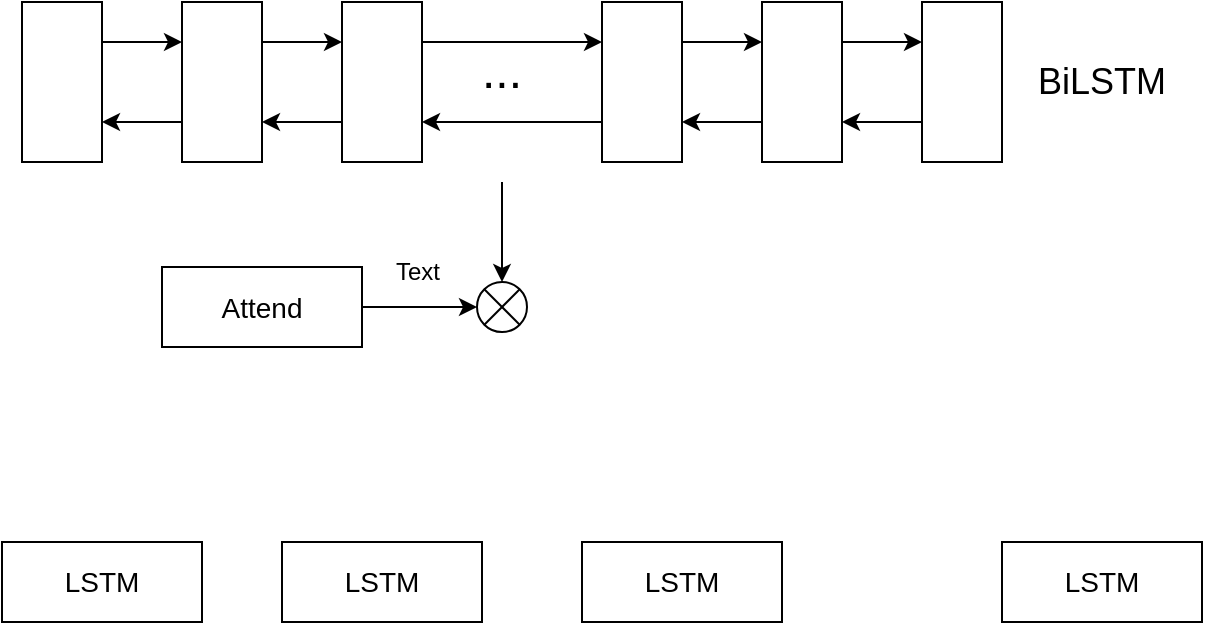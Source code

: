 <mxfile version="21.2.6" type="github">
  <diagram name="第 1 页" id="1YE64Tq5gwD037m5LfWU">
    <mxGraphModel dx="587" dy="-896" grid="1" gridSize="10" guides="1" tooltips="1" connect="1" arrows="1" fold="1" page="1" pageScale="1" pageWidth="827" pageHeight="1169" math="0" shadow="0">
      <root>
        <mxCell id="0" />
        <mxCell id="1" parent="0" />
        <mxCell id="iHjKbRGuj_KRm2_eMrjR-1" style="edgeStyle=orthogonalEdgeStyle;rounded=0;orthogonalLoop=1;jettySize=auto;html=1;exitX=1;exitY=0.25;exitDx=0;exitDy=0;entryX=0;entryY=0.25;entryDx=0;entryDy=0;" edge="1" parent="1" source="iHjKbRGuj_KRm2_eMrjR-2" target="iHjKbRGuj_KRm2_eMrjR-5">
          <mxGeometry relative="1" as="geometry" />
        </mxCell>
        <mxCell id="iHjKbRGuj_KRm2_eMrjR-2" value="" style="rounded=0;whiteSpace=wrap;html=1;" vertex="1" parent="1">
          <mxGeometry x="100" y="1230" width="40" height="80" as="geometry" />
        </mxCell>
        <mxCell id="iHjKbRGuj_KRm2_eMrjR-3" style="edgeStyle=orthogonalEdgeStyle;rounded=0;orthogonalLoop=1;jettySize=auto;html=1;exitX=1;exitY=0.25;exitDx=0;exitDy=0;entryX=0;entryY=0.25;entryDx=0;entryDy=0;" edge="1" parent="1" source="iHjKbRGuj_KRm2_eMrjR-5" target="iHjKbRGuj_KRm2_eMrjR-8">
          <mxGeometry relative="1" as="geometry" />
        </mxCell>
        <mxCell id="iHjKbRGuj_KRm2_eMrjR-4" style="edgeStyle=orthogonalEdgeStyle;rounded=0;orthogonalLoop=1;jettySize=auto;html=1;exitX=0;exitY=0.75;exitDx=0;exitDy=0;entryX=1;entryY=0.75;entryDx=0;entryDy=0;" edge="1" parent="1" source="iHjKbRGuj_KRm2_eMrjR-5" target="iHjKbRGuj_KRm2_eMrjR-2">
          <mxGeometry relative="1" as="geometry" />
        </mxCell>
        <mxCell id="iHjKbRGuj_KRm2_eMrjR-5" value="" style="rounded=0;whiteSpace=wrap;html=1;" vertex="1" parent="1">
          <mxGeometry x="180" y="1230" width="40" height="80" as="geometry" />
        </mxCell>
        <mxCell id="iHjKbRGuj_KRm2_eMrjR-6" style="edgeStyle=orthogonalEdgeStyle;rounded=0;orthogonalLoop=1;jettySize=auto;html=1;exitX=1;exitY=0.25;exitDx=0;exitDy=0;entryX=0;entryY=0.25;entryDx=0;entryDy=0;" edge="1" parent="1" source="iHjKbRGuj_KRm2_eMrjR-8" target="iHjKbRGuj_KRm2_eMrjR-11">
          <mxGeometry relative="1" as="geometry" />
        </mxCell>
        <mxCell id="iHjKbRGuj_KRm2_eMrjR-7" style="edgeStyle=orthogonalEdgeStyle;rounded=0;orthogonalLoop=1;jettySize=auto;html=1;exitX=0;exitY=0.75;exitDx=0;exitDy=0;entryX=1;entryY=0.75;entryDx=0;entryDy=0;" edge="1" parent="1" source="iHjKbRGuj_KRm2_eMrjR-8" target="iHjKbRGuj_KRm2_eMrjR-5">
          <mxGeometry relative="1" as="geometry" />
        </mxCell>
        <mxCell id="iHjKbRGuj_KRm2_eMrjR-8" value="" style="rounded=0;whiteSpace=wrap;html=1;" vertex="1" parent="1">
          <mxGeometry x="260" y="1230" width="40" height="80" as="geometry" />
        </mxCell>
        <mxCell id="iHjKbRGuj_KRm2_eMrjR-9" style="edgeStyle=orthogonalEdgeStyle;rounded=0;orthogonalLoop=1;jettySize=auto;html=1;exitX=1;exitY=0.25;exitDx=0;exitDy=0;entryX=0;entryY=0.25;entryDx=0;entryDy=0;" edge="1" parent="1" source="iHjKbRGuj_KRm2_eMrjR-11" target="iHjKbRGuj_KRm2_eMrjR-14">
          <mxGeometry relative="1" as="geometry" />
        </mxCell>
        <mxCell id="iHjKbRGuj_KRm2_eMrjR-10" style="edgeStyle=orthogonalEdgeStyle;rounded=0;orthogonalLoop=1;jettySize=auto;html=1;exitX=0;exitY=0.75;exitDx=0;exitDy=0;entryX=1;entryY=0.75;entryDx=0;entryDy=0;" edge="1" parent="1" source="iHjKbRGuj_KRm2_eMrjR-11" target="iHjKbRGuj_KRm2_eMrjR-8">
          <mxGeometry relative="1" as="geometry" />
        </mxCell>
        <mxCell id="iHjKbRGuj_KRm2_eMrjR-11" value="" style="rounded=0;whiteSpace=wrap;html=1;" vertex="1" parent="1">
          <mxGeometry x="390" y="1230" width="40" height="80" as="geometry" />
        </mxCell>
        <mxCell id="iHjKbRGuj_KRm2_eMrjR-12" style="edgeStyle=orthogonalEdgeStyle;rounded=0;orthogonalLoop=1;jettySize=auto;html=1;exitX=1;exitY=0.25;exitDx=0;exitDy=0;entryX=0;entryY=0.25;entryDx=0;entryDy=0;" edge="1" parent="1" source="iHjKbRGuj_KRm2_eMrjR-14" target="iHjKbRGuj_KRm2_eMrjR-16">
          <mxGeometry relative="1" as="geometry" />
        </mxCell>
        <mxCell id="iHjKbRGuj_KRm2_eMrjR-13" style="edgeStyle=orthogonalEdgeStyle;rounded=0;orthogonalLoop=1;jettySize=auto;html=1;exitX=0;exitY=0.75;exitDx=0;exitDy=0;entryX=1;entryY=0.75;entryDx=0;entryDy=0;" edge="1" parent="1" source="iHjKbRGuj_KRm2_eMrjR-14" target="iHjKbRGuj_KRm2_eMrjR-11">
          <mxGeometry relative="1" as="geometry" />
        </mxCell>
        <mxCell id="iHjKbRGuj_KRm2_eMrjR-14" value="" style="rounded=0;whiteSpace=wrap;html=1;" vertex="1" parent="1">
          <mxGeometry x="470" y="1230" width="40" height="80" as="geometry" />
        </mxCell>
        <mxCell id="iHjKbRGuj_KRm2_eMrjR-15" style="edgeStyle=orthogonalEdgeStyle;rounded=0;orthogonalLoop=1;jettySize=auto;html=1;exitX=0;exitY=0.75;exitDx=0;exitDy=0;entryX=1;entryY=0.75;entryDx=0;entryDy=0;" edge="1" parent="1" source="iHjKbRGuj_KRm2_eMrjR-16" target="iHjKbRGuj_KRm2_eMrjR-14">
          <mxGeometry relative="1" as="geometry" />
        </mxCell>
        <mxCell id="iHjKbRGuj_KRm2_eMrjR-16" value="" style="rounded=0;whiteSpace=wrap;html=1;" vertex="1" parent="1">
          <mxGeometry x="550" y="1230" width="40" height="80" as="geometry" />
        </mxCell>
        <mxCell id="iHjKbRGuj_KRm2_eMrjR-17" value="&lt;font style=&quot;font-size: 24px;&quot;&gt;...&lt;/font&gt;" style="text;html=1;strokeColor=none;fillColor=none;align=center;verticalAlign=middle;whiteSpace=wrap;rounded=0;" vertex="1" parent="1">
          <mxGeometry x="310" y="1250" width="60" height="30" as="geometry" />
        </mxCell>
        <mxCell id="iHjKbRGuj_KRm2_eMrjR-18" value="&lt;font style=&quot;font-size: 18px;&quot;&gt;BiLSTM&lt;/font&gt;" style="text;html=1;strokeColor=none;fillColor=none;align=center;verticalAlign=middle;whiteSpace=wrap;rounded=0;" vertex="1" parent="1">
          <mxGeometry x="610" y="1255" width="60" height="30" as="geometry" />
        </mxCell>
        <mxCell id="iHjKbRGuj_KRm2_eMrjR-20" value="" style="endArrow=classic;html=1;rounded=0;entryX=0.5;entryY=0;entryDx=0;entryDy=0;" edge="1" parent="1" target="iHjKbRGuj_KRm2_eMrjR-27">
          <mxGeometry width="50" height="50" relative="1" as="geometry">
            <mxPoint x="340" y="1320" as="sourcePoint" />
            <mxPoint x="340" y="1360" as="targetPoint" />
          </mxGeometry>
        </mxCell>
        <mxCell id="iHjKbRGuj_KRm2_eMrjR-21" value="&lt;font style=&quot;font-size: 14px;&quot;&gt;LSTM&lt;/font&gt;" style="rounded=0;whiteSpace=wrap;html=1;" vertex="1" parent="1">
          <mxGeometry x="90" y="1500" width="100" height="40" as="geometry" />
        </mxCell>
        <mxCell id="iHjKbRGuj_KRm2_eMrjR-23" value="&lt;font style=&quot;font-size: 14px;&quot;&gt;LSTM&lt;/font&gt;" style="rounded=0;whiteSpace=wrap;html=1;" vertex="1" parent="1">
          <mxGeometry x="230" y="1500" width="100" height="40" as="geometry" />
        </mxCell>
        <mxCell id="iHjKbRGuj_KRm2_eMrjR-24" value="&lt;font style=&quot;font-size: 14px;&quot;&gt;LSTM&lt;/font&gt;" style="rounded=0;whiteSpace=wrap;html=1;" vertex="1" parent="1">
          <mxGeometry x="380" y="1500" width="100" height="40" as="geometry" />
        </mxCell>
        <mxCell id="iHjKbRGuj_KRm2_eMrjR-25" value="&lt;font style=&quot;font-size: 14px;&quot;&gt;LSTM&lt;/font&gt;" style="rounded=0;whiteSpace=wrap;html=1;" vertex="1" parent="1">
          <mxGeometry x="590" y="1500" width="100" height="40" as="geometry" />
        </mxCell>
        <mxCell id="iHjKbRGuj_KRm2_eMrjR-27" value="" style="ellipse;whiteSpace=wrap;html=1;aspect=fixed;" vertex="1" parent="1">
          <mxGeometry x="327.5" y="1370" width="25" height="25" as="geometry" />
        </mxCell>
        <mxCell id="iHjKbRGuj_KRm2_eMrjR-28" value="" style="endArrow=none;html=1;rounded=0;entryX=1;entryY=0;entryDx=0;entryDy=0;exitX=0;exitY=1;exitDx=0;exitDy=0;" edge="1" parent="1" source="iHjKbRGuj_KRm2_eMrjR-27" target="iHjKbRGuj_KRm2_eMrjR-27">
          <mxGeometry width="50" height="50" relative="1" as="geometry">
            <mxPoint x="407.5" y="1305" as="sourcePoint" />
            <mxPoint x="457.5" y="1255" as="targetPoint" />
          </mxGeometry>
        </mxCell>
        <mxCell id="iHjKbRGuj_KRm2_eMrjR-29" value="" style="endArrow=none;html=1;rounded=0;entryX=1;entryY=1;entryDx=0;entryDy=0;exitX=0;exitY=0;exitDx=0;exitDy=0;" edge="1" parent="1" source="iHjKbRGuj_KRm2_eMrjR-27" target="iHjKbRGuj_KRm2_eMrjR-27">
          <mxGeometry width="50" height="50" relative="1" as="geometry">
            <mxPoint x="407.5" y="1305" as="sourcePoint" />
            <mxPoint x="457.5" y="1255" as="targetPoint" />
          </mxGeometry>
        </mxCell>
        <mxCell id="iHjKbRGuj_KRm2_eMrjR-32" style="edgeStyle=orthogonalEdgeStyle;rounded=0;orthogonalLoop=1;jettySize=auto;html=1;exitX=1;exitY=0.5;exitDx=0;exitDy=0;entryX=0;entryY=0.5;entryDx=0;entryDy=0;" edge="1" parent="1" source="iHjKbRGuj_KRm2_eMrjR-30" target="iHjKbRGuj_KRm2_eMrjR-27">
          <mxGeometry relative="1" as="geometry" />
        </mxCell>
        <mxCell id="iHjKbRGuj_KRm2_eMrjR-30" value="&lt;font style=&quot;font-size: 14px;&quot;&gt;Attend&lt;/font&gt;" style="rounded=0;whiteSpace=wrap;html=1;" vertex="1" parent="1">
          <mxGeometry x="170" y="1362.5" width="100" height="40" as="geometry" />
        </mxCell>
        <mxCell id="iHjKbRGuj_KRm2_eMrjR-33" value="Text" style="text;html=1;strokeColor=none;fillColor=none;align=center;verticalAlign=middle;whiteSpace=wrap;rounded=0;" vertex="1" parent="1">
          <mxGeometry x="267.5" y="1350" width="60" height="30" as="geometry" />
        </mxCell>
      </root>
    </mxGraphModel>
  </diagram>
</mxfile>
